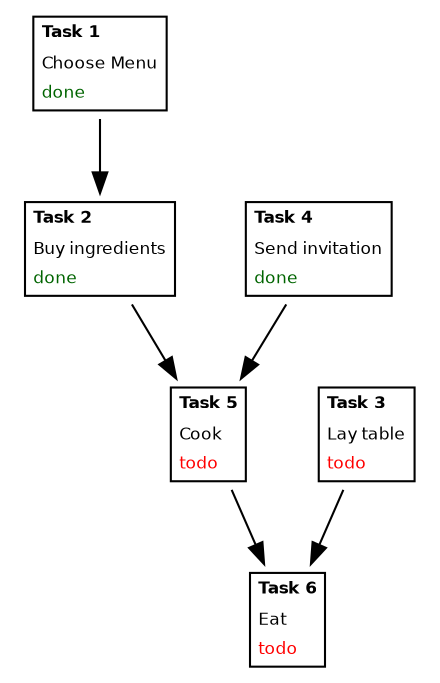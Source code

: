 digraph Projects {

  node [shape=plaintext fontname="Helvetica" fontsize="8"];

  task_menu [ label=<
   <table border="1" cellborder="0" cellspacing="1">
     <tr><td align="left"><b>Task 1</b></td></tr>
     <tr><td align="left">Choose Menu</td></tr>
     <tr><td align="left"><font color="darkgreen">done</font></td></tr>
   </table>>];

  task_ingredients [ label=<
   <table border="1" cellborder="0" cellspacing="1">
     <tr><td align="left"><b>Task 2</b></td></tr>
     <tr><td align="left">Buy ingredients</td></tr>
     <tr><td align="left"><font color="darkgreen">done</font></td></tr>
   </table>>];

  task_invitation [ label=<
   <table border="1" cellborder="0" cellspacing="1">
     <tr><td align="left"><b>Task 4</b></td></tr>
     <tr><td align="left">Send invitation</td></tr>
     <tr><td align="left"><font color="darkgreen">done</font></td></tr>
   </table>>];

  task_cook [ label=<
   <table border="1" cellborder="0" cellspacing="1">
     <tr><td align="left"><b>Task 5</b></td></tr>
     <tr><td align="left">Cook</td></tr>
     <tr><td align="left"><font color="red">todo</font></td></tr>
   </table>>];

  task_table[ label=<
   <table border="1" cellborder="0" cellspacing="1">
     <tr><td align="left"><b>Task 3</b></td></tr>
     <tr><td align="left">Lay table</td></tr>
     <tr><td align="left"><font color="red">todo</font></td></tr>
   </table>>];

  task_eat[ label=<
   <table border="1" cellborder="0" cellspacing="1">
     <tr><td align="left"><b>Task 6</b></td></tr>
     <tr><td align="left">Eat</td></tr>
     <tr><td align="left"><font color="red">todo</font></td></tr>
   </table>>];


  task_menu        -> task_ingredients;
  task_ingredients -> task_cook;
  task_invitation  -> task_cook;
  task_table       -> task_eat;
  task_cook        -> task_eat;

}

